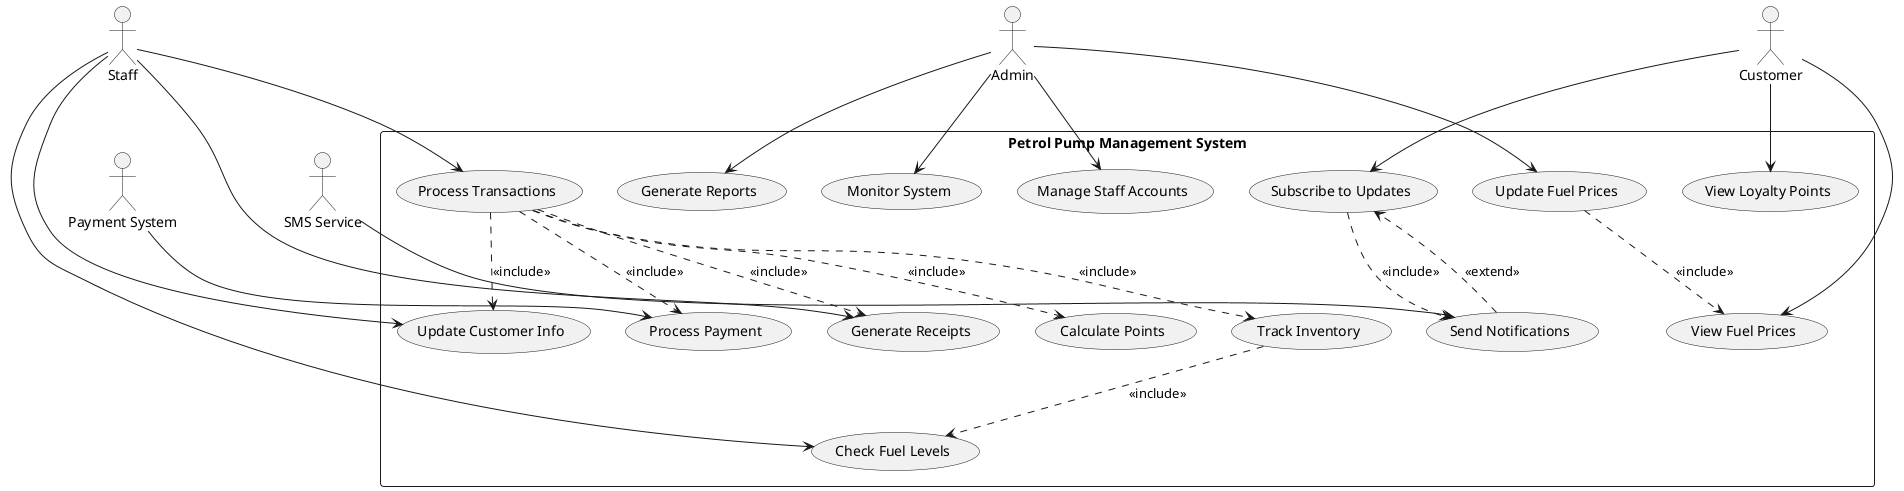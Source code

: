 @startuml Petrol Pump Management System - Use Case Diagram

' Define actors
actor "Admin" as admin
actor "Staff" as staff
actor "Customer" as customer
actor "Payment System" as payment
actor "SMS Service" as sms

' Define use cases
rectangle "Petrol Pump Management System" {
    ' Admin use cases
    usecase "Manage Staff Accounts" as UC1
    usecase "Update Fuel Prices" as UC2
    usecase "Generate Reports" as UC3
    usecase "Monitor System" as UC4
    
    ' Staff use cases
    usecase "Process Transactions" as UC5
    usecase "Check Fuel Levels" as UC6
    usecase "Generate Receipts" as UC7
    usecase "Update Customer Info" as UC8
    
    ' Customer use cases
    usecase "View Fuel Prices" as UC9
    usecase "Subscribe to Updates" as UC10
    usecase "View Loyalty Points" as UC11
    
    ' System use cases
    usecase "Process Payment" as UC12
    usecase "Send Notifications" as UC13
    usecase "Track Inventory" as UC14
    usecase "Calculate Points" as UC15
}

' Define relationships
' Admin relationships
admin --> UC1
admin --> UC2
admin --> UC3
admin --> UC4

' Staff relationships
staff --> UC5
staff --> UC6
staff --> UC7
staff --> UC8

' Customer relationships
customer --> UC9
customer --> UC10
customer --> UC11

' External system relationships
payment --> UC12
sms --> UC13

' Include relationships
UC5 ..> UC12 : <<include>>
UC5 ..> UC7 : <<include>>
UC5 ..> UC8 : <<include>>
UC5 ..> UC14 : <<include>>
UC5 ..> UC15 : <<include>>
UC10 ..> UC13 : <<include>>
UC2 ..> UC9 : <<include>>
UC14 ..> UC6 : <<include>>

' Extend relationships
UC13 ..> UC10 : <<extend>>

@enduml 